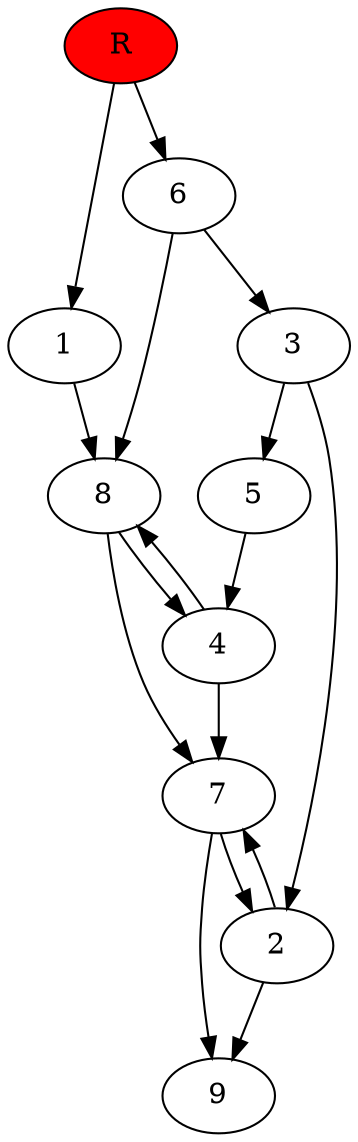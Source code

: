 digraph prb52548 {
	1
	2
	3
	4
	5
	6
	7
	8
	R [fillcolor="#ff0000" style=filled]
	1 -> 8
	2 -> 7
	2 -> 9
	3 -> 2
	3 -> 5
	4 -> 7
	4 -> 8
	5 -> 4
	6 -> 3
	6 -> 8
	7 -> 2
	7 -> 9
	8 -> 4
	8 -> 7
	R -> 1
	R -> 6
}

